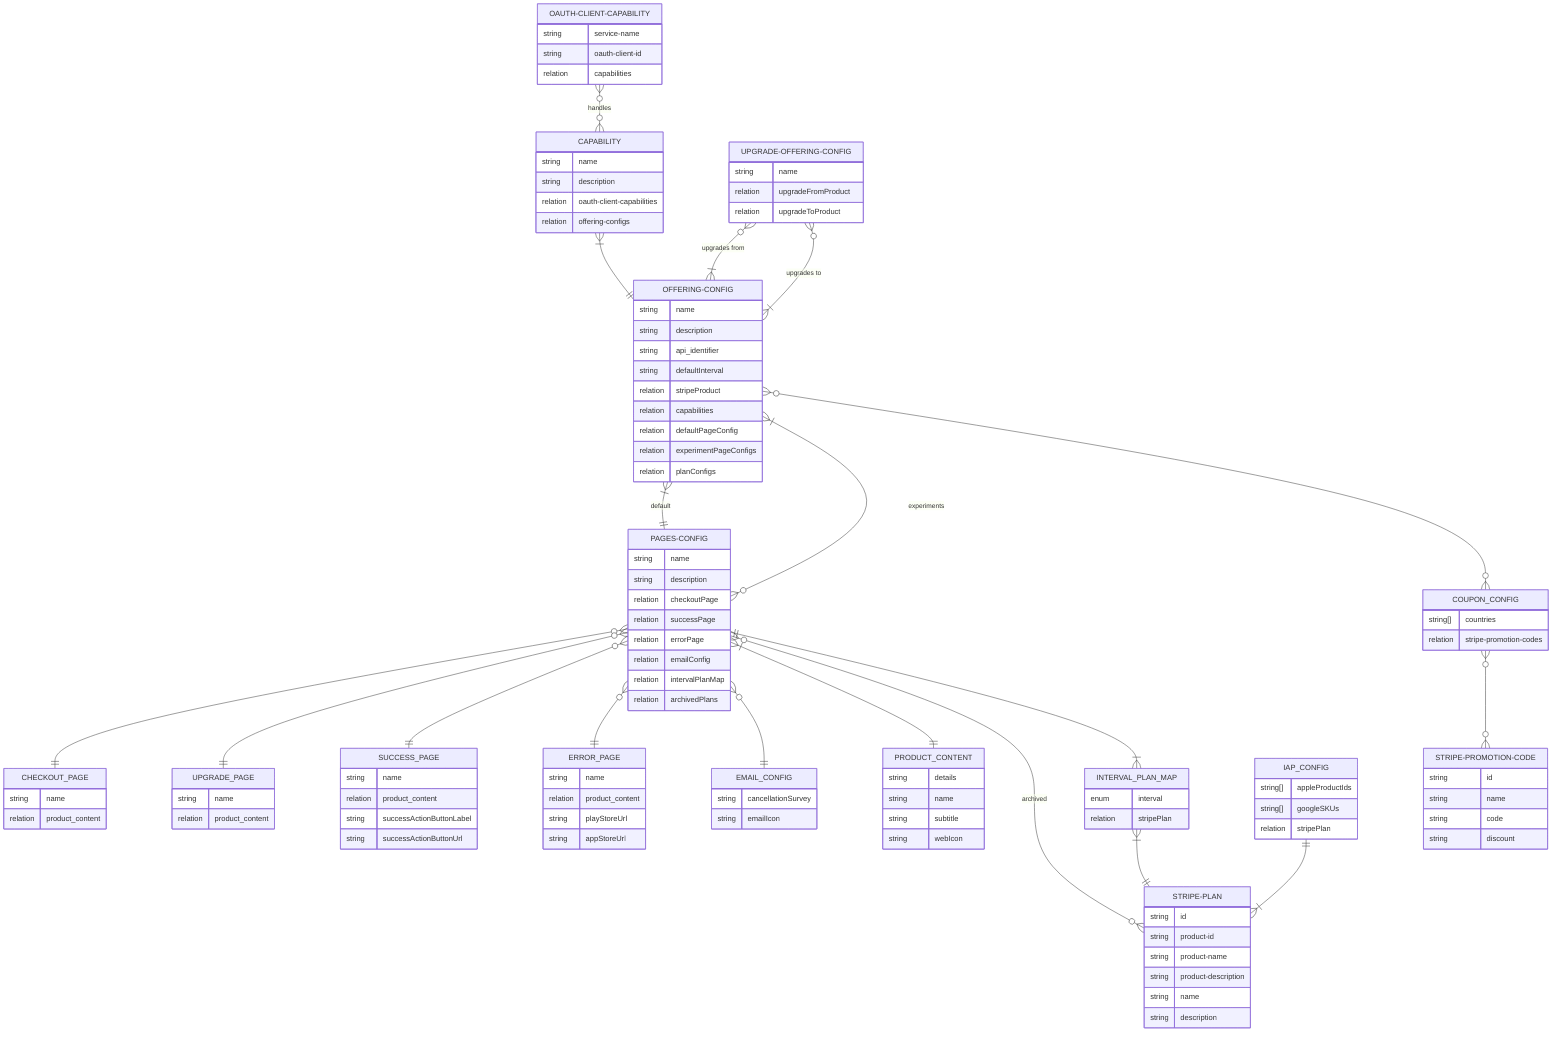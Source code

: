 erDiagram 
    OFFERING-CONFIG {
        string name
        string description
        string api_identifier
        string defaultInterval
        relation stripeProduct
        relation capabilities
        relation defaultPageConfig
        relation experimentPageConfigs
        relation planConfigs
    }

    PAGES-CONFIG {
        string name
        string description
        relation checkoutPage
        relation successPage
        relation errorPage
        relation emailConfig
        relation intervalPlanMap
        relation archivedPlans
    }

    INTERVAL_PLAN_MAP {
        enum interval
        relation stripePlan
    }

    OAUTH-CLIENT-CAPABILITY {
        string service-name
        string oauth-client-id
        relation capabilities
    }
    
    CAPABILITY {
        string name
        string description
        relation oauth-client-capabilities
        relation offering-configs
    }

    CHECKOUT_PAGE {
        string name
        relation product_content
    }

    UPGRADE_PAGE {
        string name
        relation product_content   
    }

    SUCCESS_PAGE {
        string name
        relation product_content
        string successActionButtonLabel
        string successActionButtonUrl
    }

    ERROR_PAGE {
        string name
        relation product_content
        string playStoreUrl
        string appStoreUrl
    }

    EMAIL_CONFIG {
        string cancellationSurvey
        string emailIcon
    }

    PRODUCT_CONTENT {
        string details
        string name
        string subtitle
        string webIcon
    }

    STRIPE-PLAN {    
        string id
        string product-id
        string product-name
        string product-description
        string name
        string description
    }
    
    STRIPE-PROMOTION-CODE {
        string id
        string name
        string code
        string discount
    }

    UPGRADE-OFFERING-CONFIG {
        string name
        relation upgradeFromProduct
        relation upgradeToProduct
    }

    COUPON_CONFIG {
        string[] countries
        relation stripe-promotion-codes
    }

    IAP_CONFIG {
        string[] appleProductIds
        string[] googleSKUs
        relation stripePlan
    }

    OFFERING-CONFIG }|--|| PAGES-CONFIG : "default"
    OFFERING-CONFIG }|--o{ PAGES-CONFIG : "experiments"
    OFFERING-CONFIG }o--o{ COUPON_CONFIG: ""
    
    PAGES-CONFIG }o--|| CHECKOUT_PAGE : ""
    PAGES-CONFIG }o--|| UPGRADE_PAGE : ""
    PAGES-CONFIG }o--|| SUCCESS_PAGE : ""
    PAGES-CONFIG }o--|| ERROR_PAGE : ""
    PAGES-CONFIG }o--|| EMAIL_CONFIG : ""
    PAGES-CONFIG }|--|| PRODUCT_CONTENT: ""
    PAGES-CONFIG }o--o{ STRIPE-PLAN: "archived"
    PAGES-CONFIG ||--|{ INTERVAL_PLAN_MAP: ""
    
    OAUTH-CLIENT-CAPABILITY }o--o{ CAPABILITY : "handles"
    
    CAPABILITY }|--|| OFFERING-CONFIG : ""

    UPGRADE-OFFERING-CONFIG }o--|{ OFFERING-CONFIG: "upgrades from"
    UPGRADE-OFFERING-CONFIG }o--|{ OFFERING-CONFIG: "upgrades to"

    COUPON_CONFIG }o--o{ STRIPE-PROMOTION-CODE: ""

    IAP_CONFIG ||--|{ STRIPE-PLAN: ""
    INTERVAL_PLAN_MAP }|--|| STRIPE-PLAN: ""